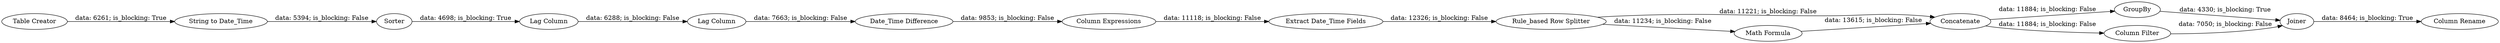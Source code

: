 digraph {
	"-6982551526955032377_446" [label="Lag Column"]
	"-6982551526955032377_455" [label="Date_Time Difference"]
	"-6982551526955032377_457" [label="Extract Date_Time Fields"]
	"-6982551526955032377_453" [label=Joiner]
	"-6982551526955032377_447" [label="Lag Column"]
	"-6982551526955032377_450" [label=Sorter]
	"-6982551526955032377_460" [label=Concatenate]
	"-6982551526955032377_444" [label="Table Creator"]
	"-6982551526955032377_452" [label=GroupBy]
	"-6982551526955032377_459" [label="Rule_based Row Splitter"]
	"-6982551526955032377_454" [label="Column Rename"]
	"-6982551526955032377_448" [label="Column Expressions"]
	"-6982551526955032377_456" [label="Math Formula"]
	"-6982551526955032377_451" [label="Column Filter"]
	"-6982551526955032377_445" [label="String to Date_Time"]
	"-6982551526955032377_459" -> "-6982551526955032377_456" [label="data: 11234; is_blocking: False"]
	"-6982551526955032377_448" -> "-6982551526955032377_457" [label="data: 11118; is_blocking: False"]
	"-6982551526955032377_456" -> "-6982551526955032377_460" [label="data: 13615; is_blocking: False"]
	"-6982551526955032377_446" -> "-6982551526955032377_447" [label="data: 6288; is_blocking: False"]
	"-6982551526955032377_451" -> "-6982551526955032377_453" [label="data: 7050; is_blocking: False"]
	"-6982551526955032377_452" -> "-6982551526955032377_453" [label="data: 4330; is_blocking: True"]
	"-6982551526955032377_457" -> "-6982551526955032377_459" [label="data: 12326; is_blocking: False"]
	"-6982551526955032377_455" -> "-6982551526955032377_448" [label="data: 9853; is_blocking: False"]
	"-6982551526955032377_459" -> "-6982551526955032377_460" [label="data: 11221; is_blocking: False"]
	"-6982551526955032377_444" -> "-6982551526955032377_445" [label="data: 6261; is_blocking: True"]
	"-6982551526955032377_453" -> "-6982551526955032377_454" [label="data: 8464; is_blocking: True"]
	"-6982551526955032377_445" -> "-6982551526955032377_450" [label="data: 5394; is_blocking: False"]
	"-6982551526955032377_447" -> "-6982551526955032377_455" [label="data: 7663; is_blocking: False"]
	"-6982551526955032377_460" -> "-6982551526955032377_451" [label="data: 11884; is_blocking: False"]
	"-6982551526955032377_450" -> "-6982551526955032377_446" [label="data: 4698; is_blocking: True"]
	"-6982551526955032377_460" -> "-6982551526955032377_452" [label="data: 11884; is_blocking: False"]
	rankdir=LR
}
